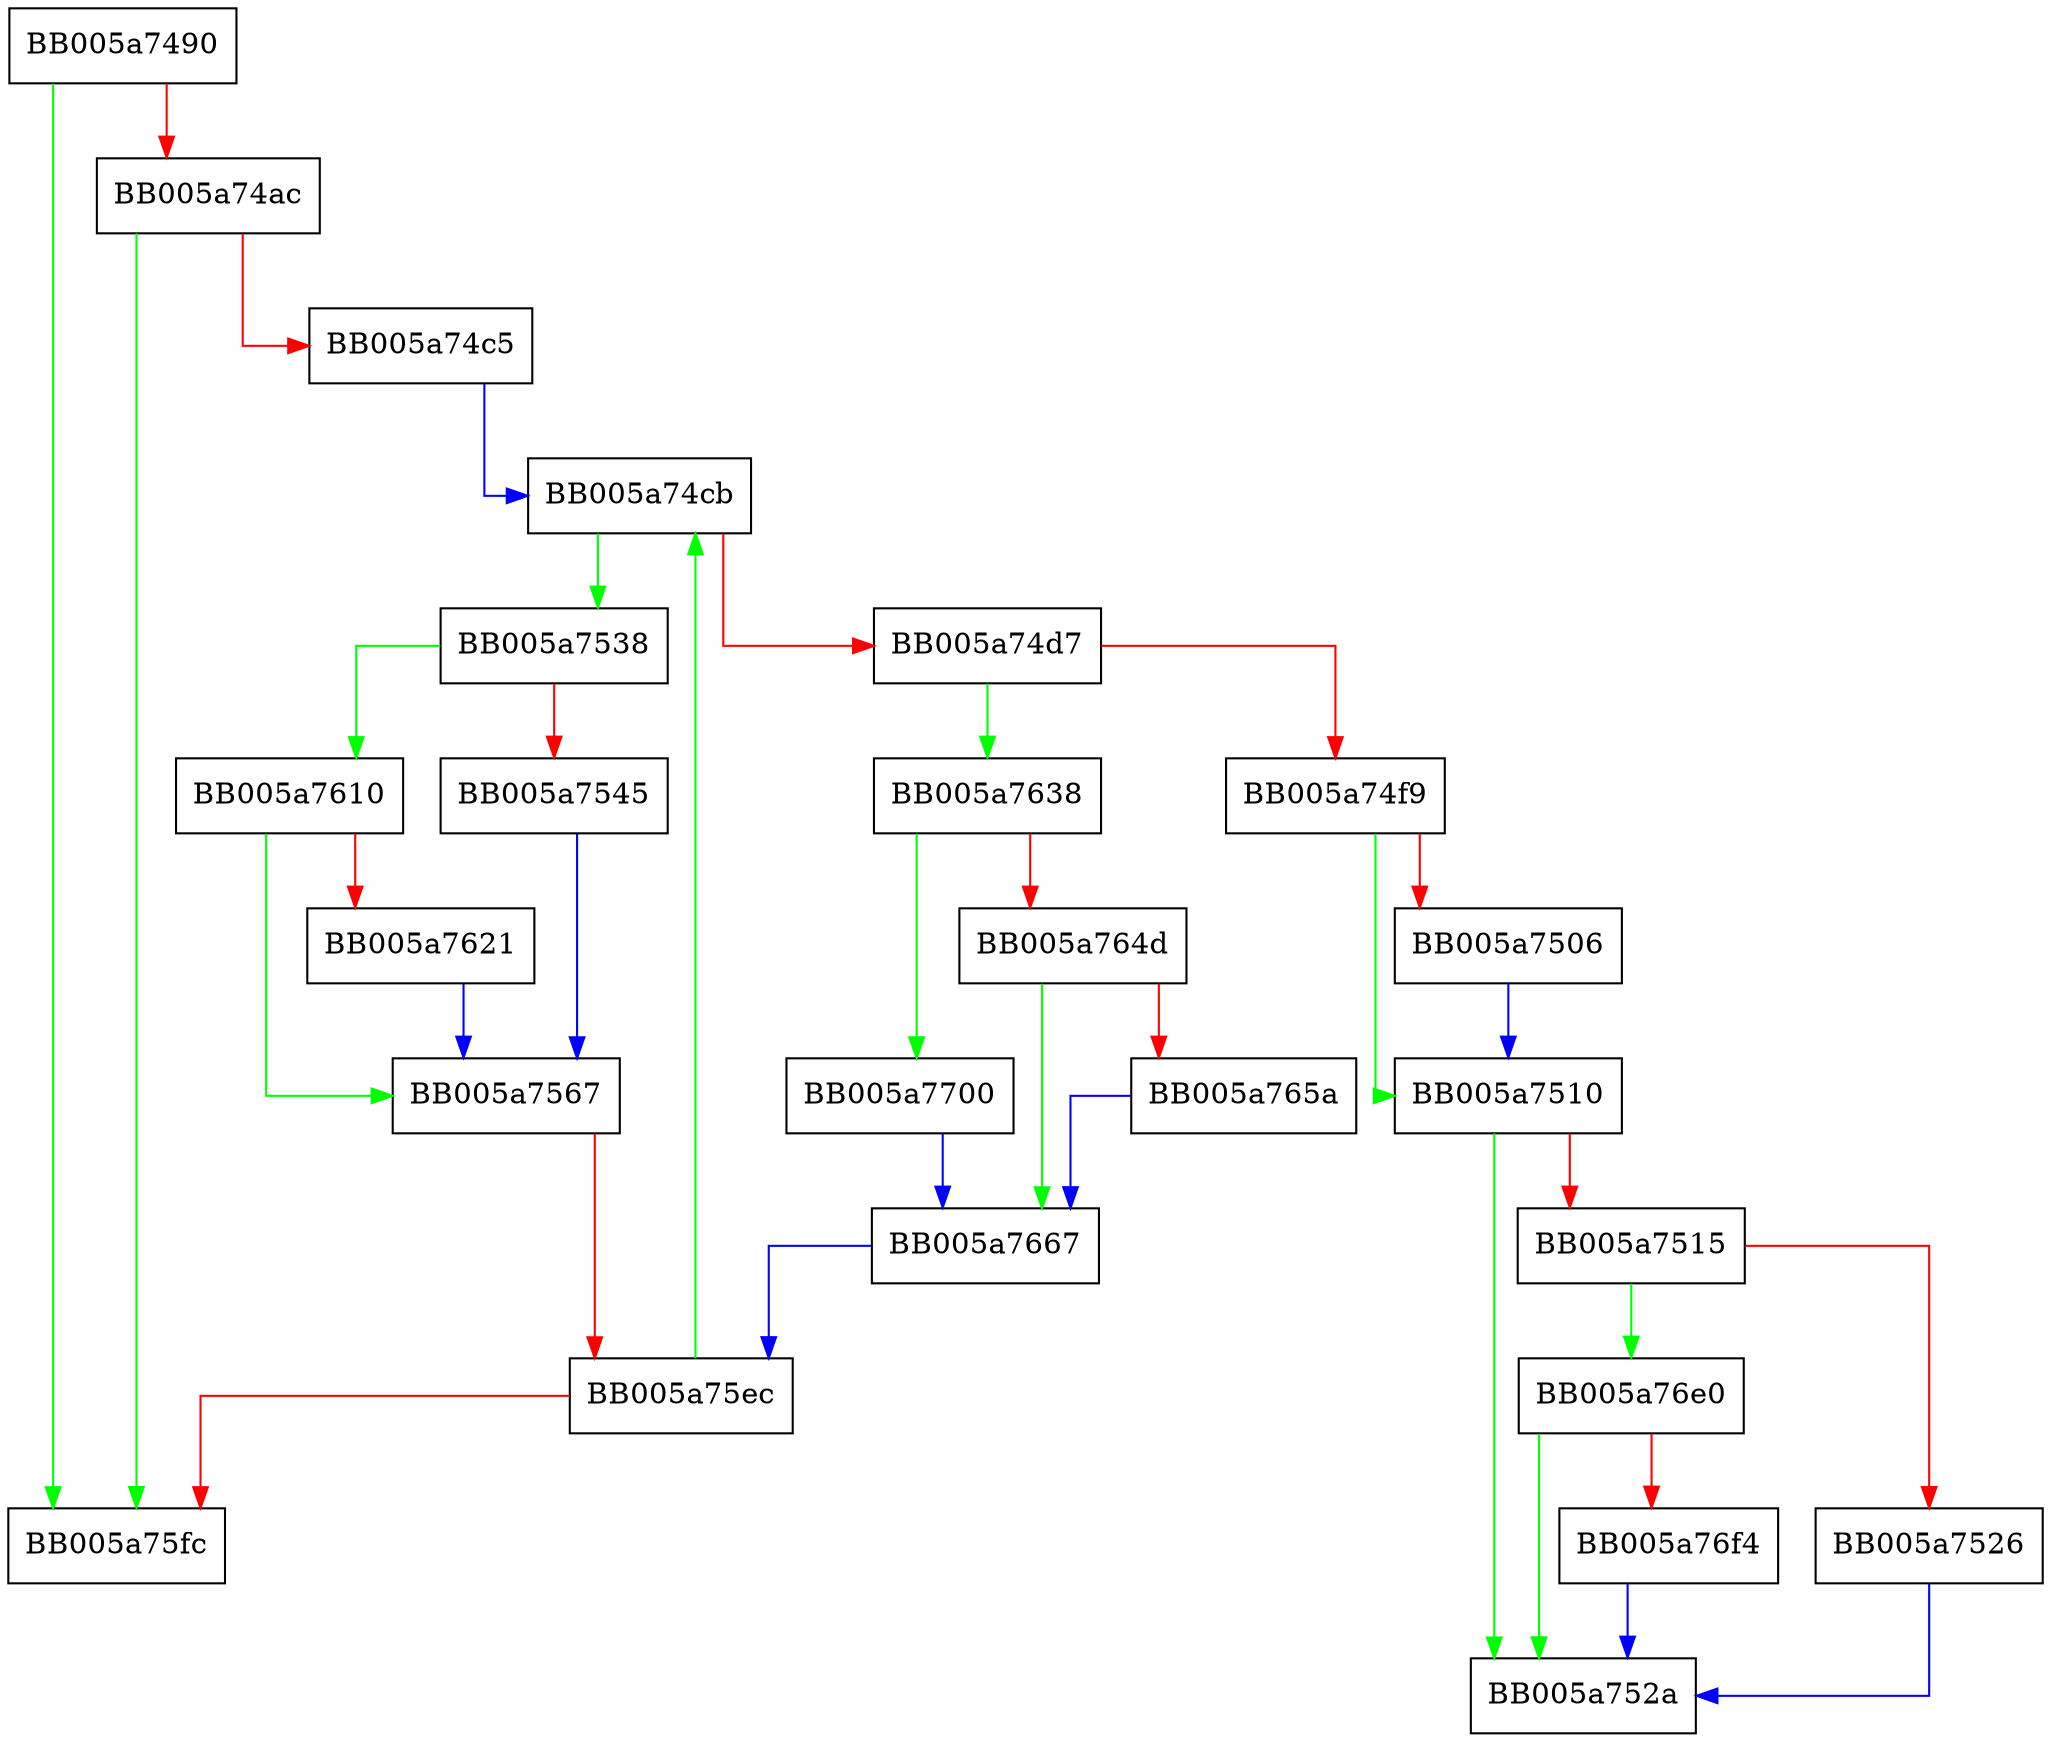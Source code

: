 digraph ERR_peek_last_error_data {
  node [shape="box"];
  graph [splines=ortho];
  BB005a7490 -> BB005a75fc [color="green"];
  BB005a7490 -> BB005a74ac [color="red"];
  BB005a74ac -> BB005a75fc [color="green"];
  BB005a74ac -> BB005a74c5 [color="red"];
  BB005a74c5 -> BB005a74cb [color="blue"];
  BB005a74cb -> BB005a7538 [color="green"];
  BB005a74cb -> BB005a74d7 [color="red"];
  BB005a74d7 -> BB005a7638 [color="green"];
  BB005a74d7 -> BB005a74f9 [color="red"];
  BB005a74f9 -> BB005a7510 [color="green"];
  BB005a74f9 -> BB005a7506 [color="red"];
  BB005a7506 -> BB005a7510 [color="blue"];
  BB005a7510 -> BB005a752a [color="green"];
  BB005a7510 -> BB005a7515 [color="red"];
  BB005a7515 -> BB005a76e0 [color="green"];
  BB005a7515 -> BB005a7526 [color="red"];
  BB005a7526 -> BB005a752a [color="blue"];
  BB005a7538 -> BB005a7610 [color="green"];
  BB005a7538 -> BB005a7545 [color="red"];
  BB005a7545 -> BB005a7567 [color="blue"];
  BB005a7567 -> BB005a75ec [color="red"];
  BB005a75ec -> BB005a74cb [color="green"];
  BB005a75ec -> BB005a75fc [color="red"];
  BB005a7610 -> BB005a7567 [color="green"];
  BB005a7610 -> BB005a7621 [color="red"];
  BB005a7621 -> BB005a7567 [color="blue"];
  BB005a7638 -> BB005a7700 [color="green"];
  BB005a7638 -> BB005a764d [color="red"];
  BB005a764d -> BB005a7667 [color="green"];
  BB005a764d -> BB005a765a [color="red"];
  BB005a765a -> BB005a7667 [color="blue"];
  BB005a7667 -> BB005a75ec [color="blue"];
  BB005a76e0 -> BB005a752a [color="green"];
  BB005a76e0 -> BB005a76f4 [color="red"];
  BB005a76f4 -> BB005a752a [color="blue"];
  BB005a7700 -> BB005a7667 [color="blue"];
}